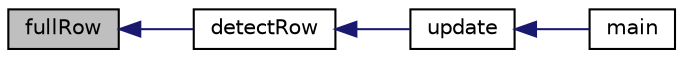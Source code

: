 digraph "fullRow"
{
  edge [fontname="Helvetica",fontsize="10",labelfontname="Helvetica",labelfontsize="10"];
  node [fontname="Helvetica",fontsize="10",shape=record];
  rankdir="LR";
  Node24 [label="fullRow",height=0.2,width=0.4,color="black", fillcolor="grey75", style="filled", fontcolor="black"];
  Node24 -> Node25 [dir="back",color="midnightblue",fontsize="10",style="solid",fontname="Helvetica"];
  Node25 [label="detectRow",height=0.2,width=0.4,color="black", fillcolor="white", style="filled",URL="$update_8c.html#af9526652ed9443df3955c6cac0fe12c7"];
  Node25 -> Node26 [dir="back",color="midnightblue",fontsize="10",style="solid",fontname="Helvetica"];
  Node26 [label="update",height=0.2,width=0.4,color="black", fillcolor="white", style="filled",URL="$update_8c.html#aca3f584034ddadfcf89951a1bf10f45c"];
  Node26 -> Node27 [dir="back",color="midnightblue",fontsize="10",style="solid",fontname="Helvetica"];
  Node27 [label="main",height=0.2,width=0.4,color="black", fillcolor="white", style="filled",URL="$main_8c.html#abf9e6b7e6f15df4b525a2e7705ba3089"];
}
